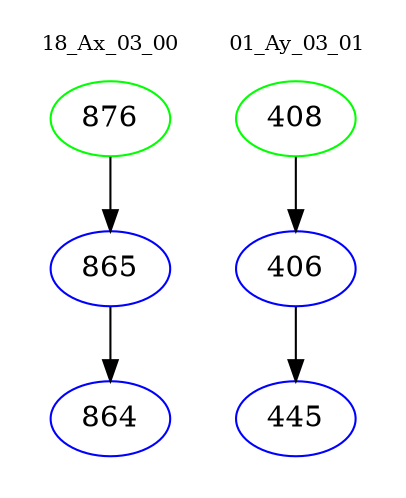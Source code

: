 digraph{
subgraph cluster_0 {
color = white
label = "18_Ax_03_00";
fontsize=10;
T0_876 [label="876", color="green"]
T0_876 -> T0_865 [color="black"]
T0_865 [label="865", color="blue"]
T0_865 -> T0_864 [color="black"]
T0_864 [label="864", color="blue"]
}
subgraph cluster_1 {
color = white
label = "01_Ay_03_01";
fontsize=10;
T1_408 [label="408", color="green"]
T1_408 -> T1_406 [color="black"]
T1_406 [label="406", color="blue"]
T1_406 -> T1_445 [color="black"]
T1_445 [label="445", color="blue"]
}
}
